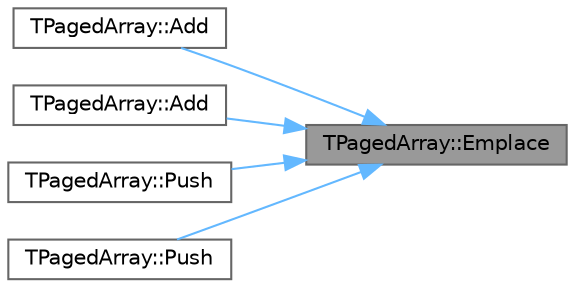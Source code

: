 digraph "TPagedArray::Emplace"
{
 // INTERACTIVE_SVG=YES
 // LATEX_PDF_SIZE
  bgcolor="transparent";
  edge [fontname=Helvetica,fontsize=10,labelfontname=Helvetica,labelfontsize=10];
  node [fontname=Helvetica,fontsize=10,shape=box,height=0.2,width=0.4];
  rankdir="RL";
  Node1 [id="Node000001",label="TPagedArray::Emplace",height=0.2,width=0.4,color="gray40", fillcolor="grey60", style="filled", fontcolor="black",tooltip=" "];
  Node1 -> Node2 [id="edge1_Node000001_Node000002",dir="back",color="steelblue1",style="solid",tooltip=" "];
  Node2 [id="Node000002",label="TPagedArray::Add",height=0.2,width=0.4,color="grey40", fillcolor="white", style="filled",URL="$d7/d79/classTPagedArray.html#a296647eecbefcbfe42e81380c5fac41a",tooltip=" "];
  Node1 -> Node3 [id="edge2_Node000001_Node000003",dir="back",color="steelblue1",style="solid",tooltip=" "];
  Node3 [id="Node000003",label="TPagedArray::Add",height=0.2,width=0.4,color="grey40", fillcolor="white", style="filled",URL="$d7/d79/classTPagedArray.html#aba0815fbac55aca61ea54793f715db10",tooltip=" "];
  Node1 -> Node4 [id="edge3_Node000001_Node000004",dir="back",color="steelblue1",style="solid",tooltip=" "];
  Node4 [id="Node000004",label="TPagedArray::Push",height=0.2,width=0.4,color="grey40", fillcolor="white", style="filled",URL="$d7/d79/classTPagedArray.html#afabc1c91c3b798533785532606a3a1d2",tooltip=" "];
  Node1 -> Node5 [id="edge4_Node000001_Node000005",dir="back",color="steelblue1",style="solid",tooltip=" "];
  Node5 [id="Node000005",label="TPagedArray::Push",height=0.2,width=0.4,color="grey40", fillcolor="white", style="filled",URL="$d7/d79/classTPagedArray.html#ae24f85c10aeccbca9da7658ae0bb6948",tooltip=" "];
}

